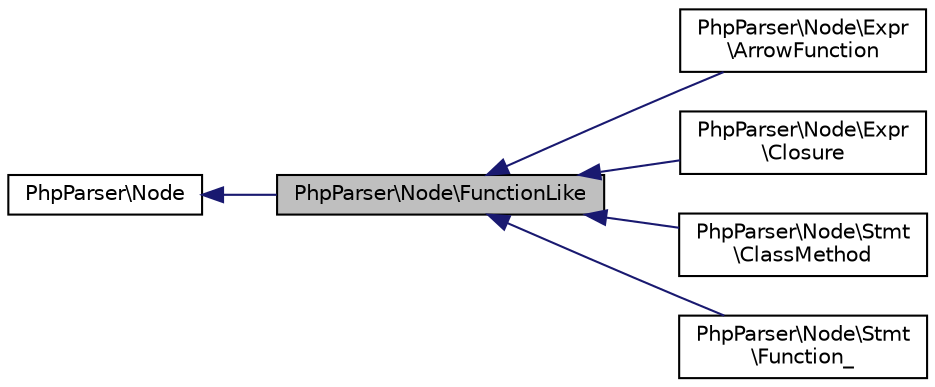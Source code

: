 digraph "PhpParser\Node\FunctionLike"
{
  edge [fontname="Helvetica",fontsize="10",labelfontname="Helvetica",labelfontsize="10"];
  node [fontname="Helvetica",fontsize="10",shape=record];
  rankdir="LR";
  Node0 [label="PhpParser\\Node\\FunctionLike",height=0.2,width=0.4,color="black", fillcolor="grey75", style="filled", fontcolor="black"];
  Node1 -> Node0 [dir="back",color="midnightblue",fontsize="10",style="solid",fontname="Helvetica"];
  Node1 [label="PhpParser\\Node",height=0.2,width=0.4,color="black", fillcolor="white", style="filled",URL="$interfacePhpParser_1_1Node.html"];
  Node0 -> Node2 [dir="back",color="midnightblue",fontsize="10",style="solid",fontname="Helvetica"];
  Node2 [label="PhpParser\\Node\\Expr\l\\ArrowFunction",height=0.2,width=0.4,color="black", fillcolor="white", style="filled",URL="$classPhpParser_1_1Node_1_1Expr_1_1ArrowFunction.html"];
  Node0 -> Node3 [dir="back",color="midnightblue",fontsize="10",style="solid",fontname="Helvetica"];
  Node3 [label="PhpParser\\Node\\Expr\l\\Closure",height=0.2,width=0.4,color="black", fillcolor="white", style="filled",URL="$classPhpParser_1_1Node_1_1Expr_1_1Closure.html"];
  Node0 -> Node4 [dir="back",color="midnightblue",fontsize="10",style="solid",fontname="Helvetica"];
  Node4 [label="PhpParser\\Node\\Stmt\l\\ClassMethod",height=0.2,width=0.4,color="black", fillcolor="white", style="filled",URL="$classPhpParser_1_1Node_1_1Stmt_1_1ClassMethod.html"];
  Node0 -> Node5 [dir="back",color="midnightblue",fontsize="10",style="solid",fontname="Helvetica"];
  Node5 [label="PhpParser\\Node\\Stmt\l\\Function_",height=0.2,width=0.4,color="black", fillcolor="white", style="filled",URL="$classPhpParser_1_1Node_1_1Stmt_1_1Function__.html"];
}
